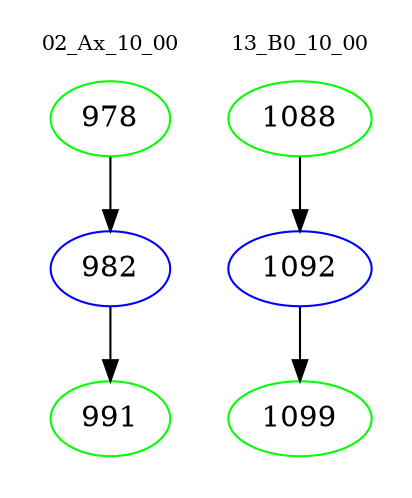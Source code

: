digraph{
subgraph cluster_0 {
color = white
label = "02_Ax_10_00";
fontsize=10;
T0_978 [label="978", color="green"]
T0_978 -> T0_982 [color="black"]
T0_982 [label="982", color="blue"]
T0_982 -> T0_991 [color="black"]
T0_991 [label="991", color="green"]
}
subgraph cluster_1 {
color = white
label = "13_B0_10_00";
fontsize=10;
T1_1088 [label="1088", color="green"]
T1_1088 -> T1_1092 [color="black"]
T1_1092 [label="1092", color="blue"]
T1_1092 -> T1_1099 [color="black"]
T1_1099 [label="1099", color="green"]
}
}
